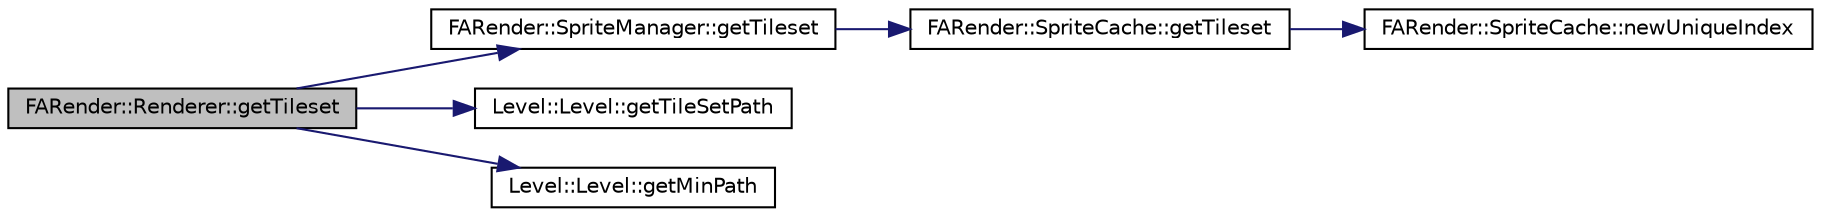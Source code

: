 digraph G
{
  edge [fontname="Helvetica",fontsize="10",labelfontname="Helvetica",labelfontsize="10"];
  node [fontname="Helvetica",fontsize="10",shape=record];
  rankdir="LR";
  Node1 [label="FARender::Renderer::getTileset",height=0.2,width=0.4,color="black", fillcolor="grey75", style="filled" fontcolor="black"];
  Node1 -> Node2 [color="midnightblue",fontsize="10",style="solid",fontname="Helvetica"];
  Node2 [label="FARender::SpriteManager::getTileset",height=0.2,width=0.4,color="black", fillcolor="white", style="filled",URL="$class_f_a_render_1_1_sprite_manager.html#a7450a462f8996ce0c8658b7173edaeb0",tooltip="To be called from the game thread."];
  Node2 -> Node3 [color="midnightblue",fontsize="10",style="solid",fontname="Helvetica"];
  Node3 [label="FARender::SpriteCache::getTileset",height=0.2,width=0.4,color="black", fillcolor="white", style="filled",URL="$class_f_a_render_1_1_sprite_cache.html#a6470c08a4260e2c73e0e6658279e5603",tooltip="To be called from the game thread."];
  Node3 -> Node4 [color="midnightblue",fontsize="10",style="solid",fontname="Helvetica"];
  Node4 [label="FARender::SpriteCache::newUniqueIndex",height=0.2,width=0.4,color="black", fillcolor="white", style="filled",URL="$class_f_a_render_1_1_sprite_cache.html#aa29b27a49149aac3fb83560d8d05867f",tooltip="Can be called from any thread."];
  Node1 -> Node5 [color="midnightblue",fontsize="10",style="solid",fontname="Helvetica"];
  Node5 [label="Level::Level::getTileSetPath",height=0.2,width=0.4,color="black", fillcolor="white", style="filled",URL="$class_level_1_1_level.html#a9aac85400b0e9a03f4fadfe409c56644"];
  Node1 -> Node6 [color="midnightblue",fontsize="10",style="solid",fontname="Helvetica"];
  Node6 [label="Level::Level::getMinPath",height=0.2,width=0.4,color="black", fillcolor="white", style="filled",URL="$class_level_1_1_level.html#a0c4ff75c57fecdfb45a045821c9874a9"];
}
